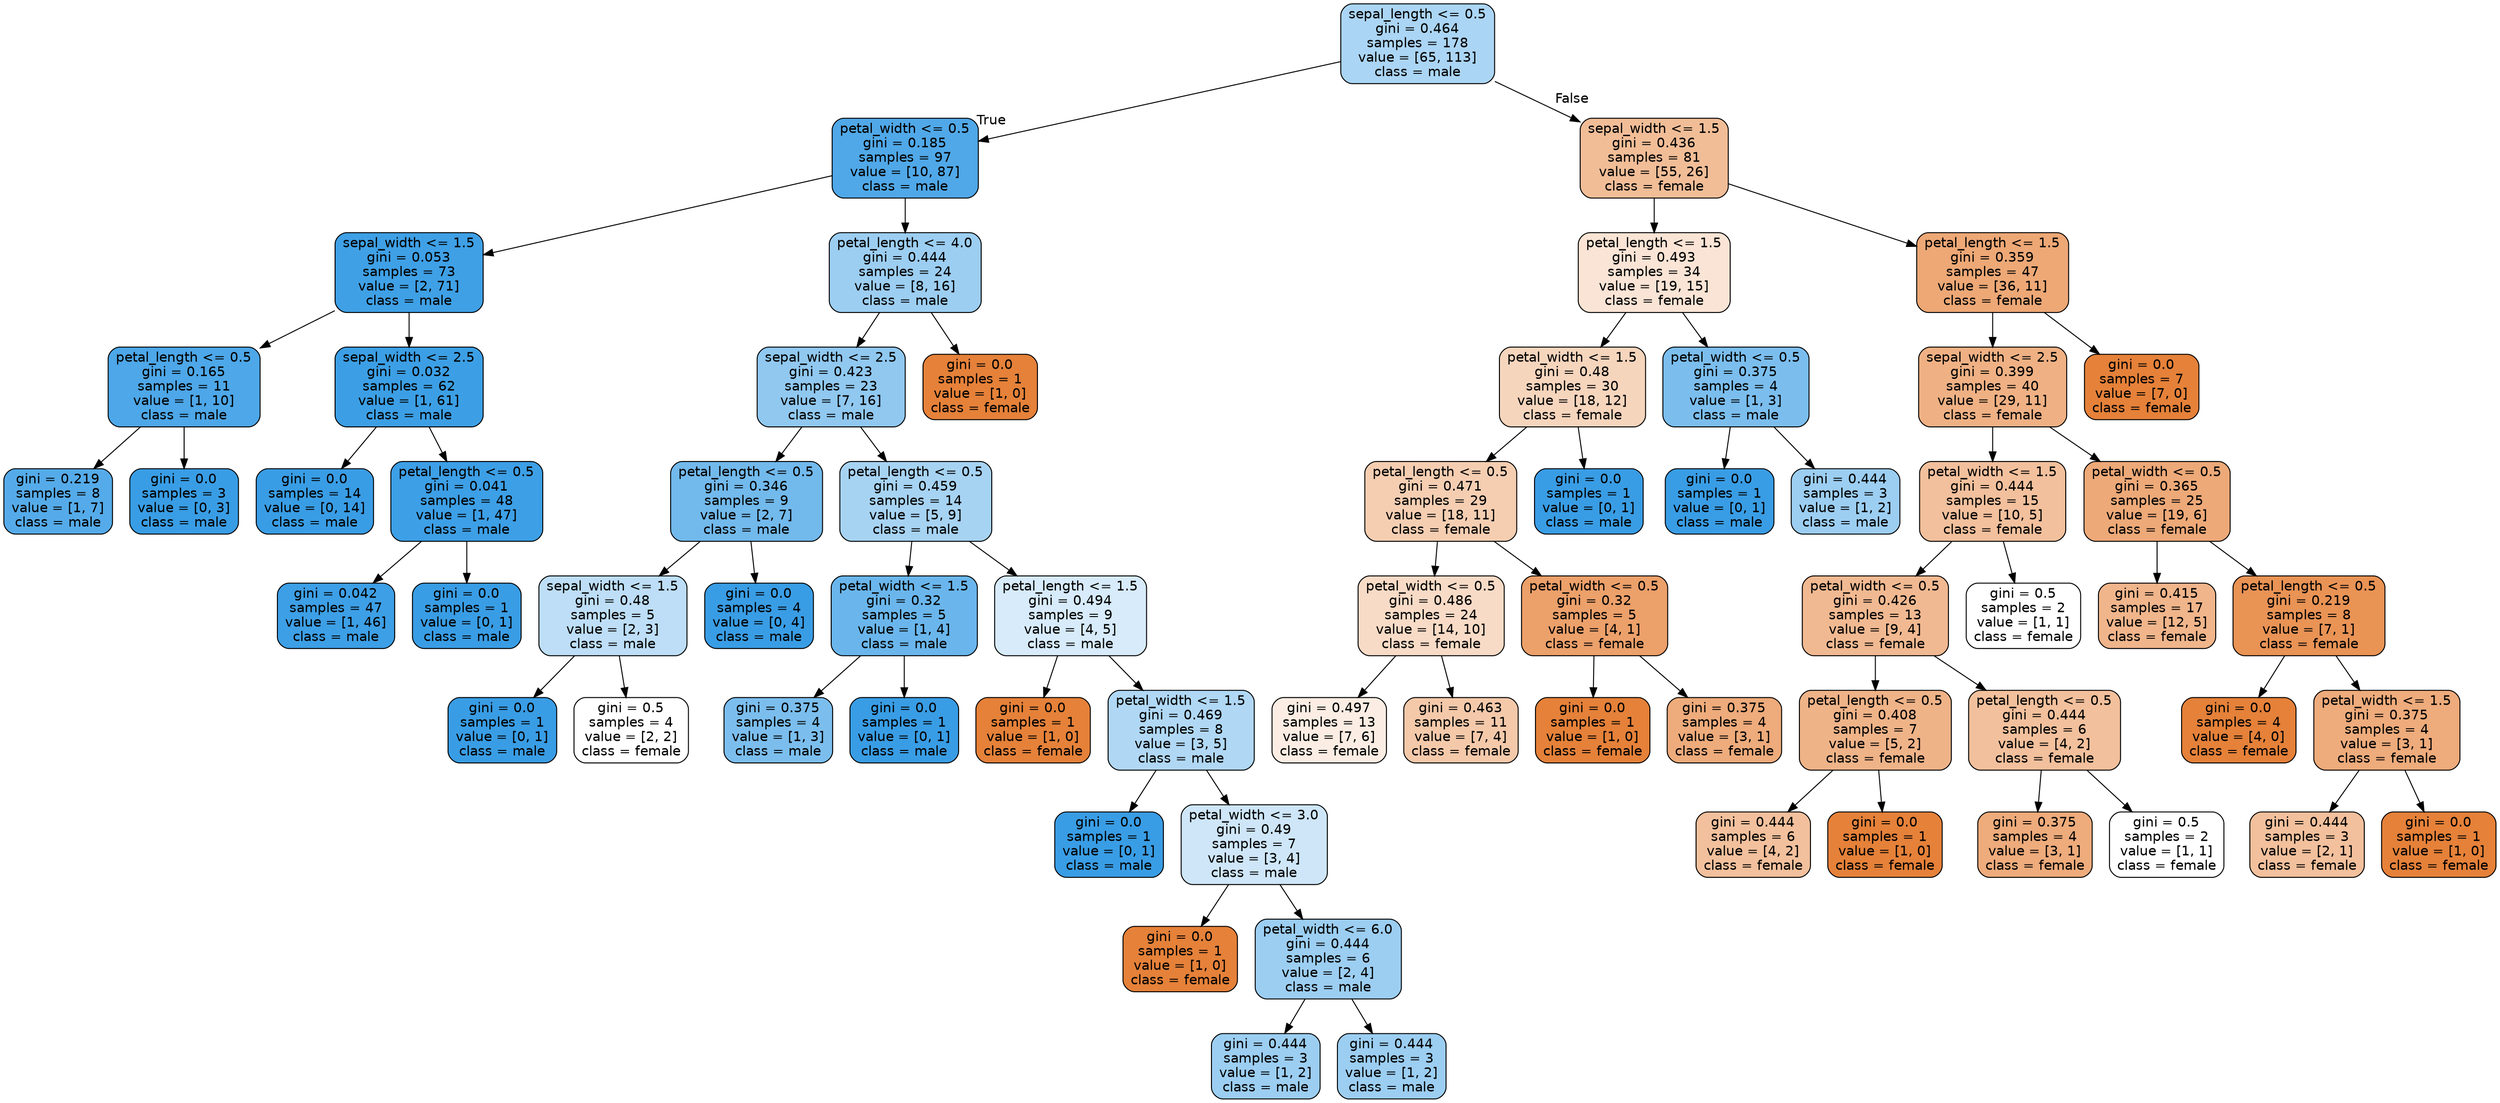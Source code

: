 digraph Tree {
node [shape=box, style="filled, rounded", color="black", fontname="helvetica"] ;
edge [fontname="helvetica"] ;
0 [label="sepal_length <= 0.5\ngini = 0.464\nsamples = 178\nvalue = [65, 113]\nclass = male", fillcolor="#abd5f4"] ;
1 [label="petal_width <= 0.5\ngini = 0.185\nsamples = 97\nvalue = [10, 87]\nclass = male", fillcolor="#50a8e8"] ;
0 -> 1 [labeldistance=2.5, labelangle=45, headlabel="True"] ;
2 [label="sepal_width <= 1.5\ngini = 0.053\nsamples = 73\nvalue = [2, 71]\nclass = male", fillcolor="#3fa0e6"] ;
1 -> 2 ;
3 [label="petal_length <= 0.5\ngini = 0.165\nsamples = 11\nvalue = [1, 10]\nclass = male", fillcolor="#4da7e8"] ;
2 -> 3 ;
4 [label="gini = 0.219\nsamples = 8\nvalue = [1, 7]\nclass = male", fillcolor="#55abe9"] ;
3 -> 4 ;
5 [label="gini = 0.0\nsamples = 3\nvalue = [0, 3]\nclass = male", fillcolor="#399de5"] ;
3 -> 5 ;
6 [label="sepal_width <= 2.5\ngini = 0.032\nsamples = 62\nvalue = [1, 61]\nclass = male", fillcolor="#3c9fe5"] ;
2 -> 6 ;
7 [label="gini = 0.0\nsamples = 14\nvalue = [0, 14]\nclass = male", fillcolor="#399de5"] ;
6 -> 7 ;
8 [label="petal_length <= 0.5\ngini = 0.041\nsamples = 48\nvalue = [1, 47]\nclass = male", fillcolor="#3d9fe6"] ;
6 -> 8 ;
9 [label="gini = 0.042\nsamples = 47\nvalue = [1, 46]\nclass = male", fillcolor="#3d9fe6"] ;
8 -> 9 ;
10 [label="gini = 0.0\nsamples = 1\nvalue = [0, 1]\nclass = male", fillcolor="#399de5"] ;
8 -> 10 ;
11 [label="petal_length <= 4.0\ngini = 0.444\nsamples = 24\nvalue = [8, 16]\nclass = male", fillcolor="#9ccef2"] ;
1 -> 11 ;
12 [label="sepal_width <= 2.5\ngini = 0.423\nsamples = 23\nvalue = [7, 16]\nclass = male", fillcolor="#90c8f0"] ;
11 -> 12 ;
13 [label="petal_length <= 0.5\ngini = 0.346\nsamples = 9\nvalue = [2, 7]\nclass = male", fillcolor="#72b9ec"] ;
12 -> 13 ;
14 [label="sepal_width <= 1.5\ngini = 0.48\nsamples = 5\nvalue = [2, 3]\nclass = male", fillcolor="#bddef6"] ;
13 -> 14 ;
15 [label="gini = 0.0\nsamples = 1\nvalue = [0, 1]\nclass = male", fillcolor="#399de5"] ;
14 -> 15 ;
16 [label="gini = 0.5\nsamples = 4\nvalue = [2, 2]\nclass = female", fillcolor="#ffffff"] ;
14 -> 16 ;
17 [label="gini = 0.0\nsamples = 4\nvalue = [0, 4]\nclass = male", fillcolor="#399de5"] ;
13 -> 17 ;
18 [label="petal_length <= 0.5\ngini = 0.459\nsamples = 14\nvalue = [5, 9]\nclass = male", fillcolor="#a7d3f3"] ;
12 -> 18 ;
19 [label="petal_width <= 1.5\ngini = 0.32\nsamples = 5\nvalue = [1, 4]\nclass = male", fillcolor="#6ab6ec"] ;
18 -> 19 ;
20 [label="gini = 0.375\nsamples = 4\nvalue = [1, 3]\nclass = male", fillcolor="#7bbeee"] ;
19 -> 20 ;
21 [label="gini = 0.0\nsamples = 1\nvalue = [0, 1]\nclass = male", fillcolor="#399de5"] ;
19 -> 21 ;
22 [label="petal_length <= 1.5\ngini = 0.494\nsamples = 9\nvalue = [4, 5]\nclass = male", fillcolor="#d7ebfa"] ;
18 -> 22 ;
23 [label="gini = 0.0\nsamples = 1\nvalue = [1, 0]\nclass = female", fillcolor="#e58139"] ;
22 -> 23 ;
24 [label="petal_width <= 1.5\ngini = 0.469\nsamples = 8\nvalue = [3, 5]\nclass = male", fillcolor="#b0d8f5"] ;
22 -> 24 ;
25 [label="gini = 0.0\nsamples = 1\nvalue = [0, 1]\nclass = male", fillcolor="#399de5"] ;
24 -> 25 ;
26 [label="petal_width <= 3.0\ngini = 0.49\nsamples = 7\nvalue = [3, 4]\nclass = male", fillcolor="#cee6f8"] ;
24 -> 26 ;
27 [label="gini = 0.0\nsamples = 1\nvalue = [1, 0]\nclass = female", fillcolor="#e58139"] ;
26 -> 27 ;
28 [label="petal_width <= 6.0\ngini = 0.444\nsamples = 6\nvalue = [2, 4]\nclass = male", fillcolor="#9ccef2"] ;
26 -> 28 ;
29 [label="gini = 0.444\nsamples = 3\nvalue = [1, 2]\nclass = male", fillcolor="#9ccef2"] ;
28 -> 29 ;
30 [label="gini = 0.444\nsamples = 3\nvalue = [1, 2]\nclass = male", fillcolor="#9ccef2"] ;
28 -> 30 ;
31 [label="gini = 0.0\nsamples = 1\nvalue = [1, 0]\nclass = female", fillcolor="#e58139"] ;
11 -> 31 ;
32 [label="sepal_width <= 1.5\ngini = 0.436\nsamples = 81\nvalue = [55, 26]\nclass = female", fillcolor="#f1bd97"] ;
0 -> 32 [labeldistance=2.5, labelangle=-45, headlabel="False"] ;
33 [label="petal_length <= 1.5\ngini = 0.493\nsamples = 34\nvalue = [19, 15]\nclass = female", fillcolor="#fae4d5"] ;
32 -> 33 ;
34 [label="petal_width <= 1.5\ngini = 0.48\nsamples = 30\nvalue = [18, 12]\nclass = female", fillcolor="#f6d5bd"] ;
33 -> 34 ;
35 [label="petal_length <= 0.5\ngini = 0.471\nsamples = 29\nvalue = [18, 11]\nclass = female", fillcolor="#f5ceb2"] ;
34 -> 35 ;
36 [label="petal_width <= 0.5\ngini = 0.486\nsamples = 24\nvalue = [14, 10]\nclass = female", fillcolor="#f8dbc6"] ;
35 -> 36 ;
37 [label="gini = 0.497\nsamples = 13\nvalue = [7, 6]\nclass = female", fillcolor="#fbede3"] ;
36 -> 37 ;
38 [label="gini = 0.463\nsamples = 11\nvalue = [7, 4]\nclass = female", fillcolor="#f4c9aa"] ;
36 -> 38 ;
39 [label="petal_width <= 0.5\ngini = 0.32\nsamples = 5\nvalue = [4, 1]\nclass = female", fillcolor="#eca06a"] ;
35 -> 39 ;
40 [label="gini = 0.0\nsamples = 1\nvalue = [1, 0]\nclass = female", fillcolor="#e58139"] ;
39 -> 40 ;
41 [label="gini = 0.375\nsamples = 4\nvalue = [3, 1]\nclass = female", fillcolor="#eeab7b"] ;
39 -> 41 ;
42 [label="gini = 0.0\nsamples = 1\nvalue = [0, 1]\nclass = male", fillcolor="#399de5"] ;
34 -> 42 ;
43 [label="petal_width <= 0.5\ngini = 0.375\nsamples = 4\nvalue = [1, 3]\nclass = male", fillcolor="#7bbeee"] ;
33 -> 43 ;
44 [label="gini = 0.0\nsamples = 1\nvalue = [0, 1]\nclass = male", fillcolor="#399de5"] ;
43 -> 44 ;
45 [label="gini = 0.444\nsamples = 3\nvalue = [1, 2]\nclass = male", fillcolor="#9ccef2"] ;
43 -> 45 ;
46 [label="petal_length <= 1.5\ngini = 0.359\nsamples = 47\nvalue = [36, 11]\nclass = female", fillcolor="#eda876"] ;
32 -> 46 ;
47 [label="sepal_width <= 2.5\ngini = 0.399\nsamples = 40\nvalue = [29, 11]\nclass = female", fillcolor="#efb184"] ;
46 -> 47 ;
48 [label="petal_width <= 1.5\ngini = 0.444\nsamples = 15\nvalue = [10, 5]\nclass = female", fillcolor="#f2c09c"] ;
47 -> 48 ;
49 [label="petal_width <= 0.5\ngini = 0.426\nsamples = 13\nvalue = [9, 4]\nclass = female", fillcolor="#f1b991"] ;
48 -> 49 ;
50 [label="petal_length <= 0.5\ngini = 0.408\nsamples = 7\nvalue = [5, 2]\nclass = female", fillcolor="#efb388"] ;
49 -> 50 ;
51 [label="gini = 0.444\nsamples = 6\nvalue = [4, 2]\nclass = female", fillcolor="#f2c09c"] ;
50 -> 51 ;
52 [label="gini = 0.0\nsamples = 1\nvalue = [1, 0]\nclass = female", fillcolor="#e58139"] ;
50 -> 52 ;
53 [label="petal_length <= 0.5\ngini = 0.444\nsamples = 6\nvalue = [4, 2]\nclass = female", fillcolor="#f2c09c"] ;
49 -> 53 ;
54 [label="gini = 0.375\nsamples = 4\nvalue = [3, 1]\nclass = female", fillcolor="#eeab7b"] ;
53 -> 54 ;
55 [label="gini = 0.5\nsamples = 2\nvalue = [1, 1]\nclass = female", fillcolor="#ffffff"] ;
53 -> 55 ;
56 [label="gini = 0.5\nsamples = 2\nvalue = [1, 1]\nclass = female", fillcolor="#ffffff"] ;
48 -> 56 ;
57 [label="petal_width <= 0.5\ngini = 0.365\nsamples = 25\nvalue = [19, 6]\nclass = female", fillcolor="#eda978"] ;
47 -> 57 ;
58 [label="gini = 0.415\nsamples = 17\nvalue = [12, 5]\nclass = female", fillcolor="#f0b58b"] ;
57 -> 58 ;
59 [label="petal_length <= 0.5\ngini = 0.219\nsamples = 8\nvalue = [7, 1]\nclass = female", fillcolor="#e99355"] ;
57 -> 59 ;
60 [label="gini = 0.0\nsamples = 4\nvalue = [4, 0]\nclass = female", fillcolor="#e58139"] ;
59 -> 60 ;
61 [label="petal_width <= 1.5\ngini = 0.375\nsamples = 4\nvalue = [3, 1]\nclass = female", fillcolor="#eeab7b"] ;
59 -> 61 ;
62 [label="gini = 0.444\nsamples = 3\nvalue = [2, 1]\nclass = female", fillcolor="#f2c09c"] ;
61 -> 62 ;
63 [label="gini = 0.0\nsamples = 1\nvalue = [1, 0]\nclass = female", fillcolor="#e58139"] ;
61 -> 63 ;
64 [label="gini = 0.0\nsamples = 7\nvalue = [7, 0]\nclass = female", fillcolor="#e58139"] ;
46 -> 64 ;
}